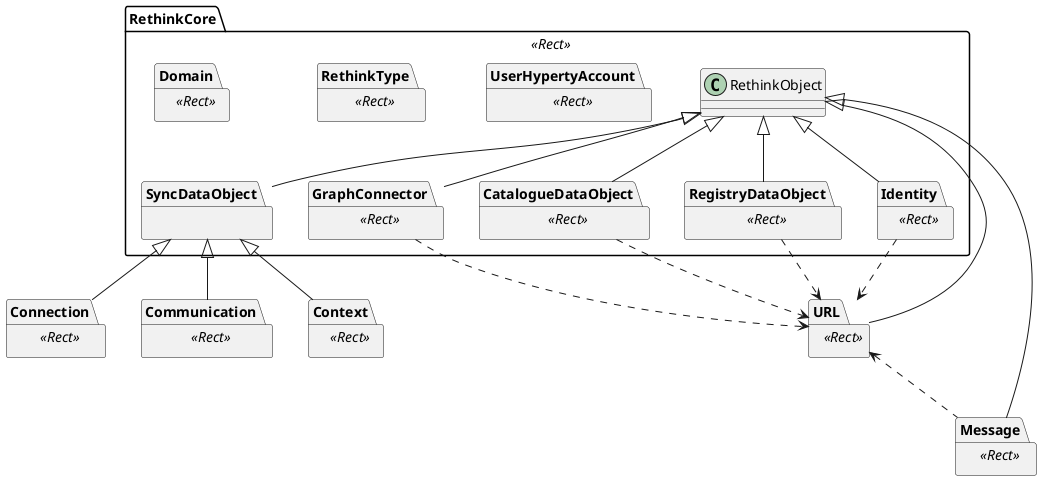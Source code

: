 @startuml "../datamodel/Rethink-Core.png"

package RethinkCore <<Rect>> {

	class RethinkObject {
	}

	package SyncDataObject {
	}

	package GraphConnector <<Rect>> {
	}

	package CatalogueDataObject <<Rect>> {
	}

	package RegistryDataObject <<Rect>> {
	}

	package UserHypertyAccount <<Rect>> {
	}

	package Identity <<Rect>> {
	}

	package RethinkType <<Rect>> {
	}

	package Domain <<Rect>> {
	}
}

package Message <<Rect>> {
}

package URL <<Rect>> {
}

package Connection <<Rect>> {
}

package Communication <<Rect>> {
}

package Context <<Rect>> {
}

RethinkObject <|-- Identity

RethinkObject <|-- GraphConnector

RethinkObject <|-- CatalogueDataObject

RethinkObject <|-- RegistryDataObject

RethinkObject <|-- URL

RethinkObject <|-- Message

RethinkObject <|-- SyncDataObject

SyncDataObject <|-- Connection

SyncDataObject <|-- Communication

SyncDataObject <|-- Context

GraphConnector .down.> URL

CatalogueDataObject .down.> URL

RegistryDataObject .down.> URL

Identity .down.> URL

URL <.down. Message

@enduml

